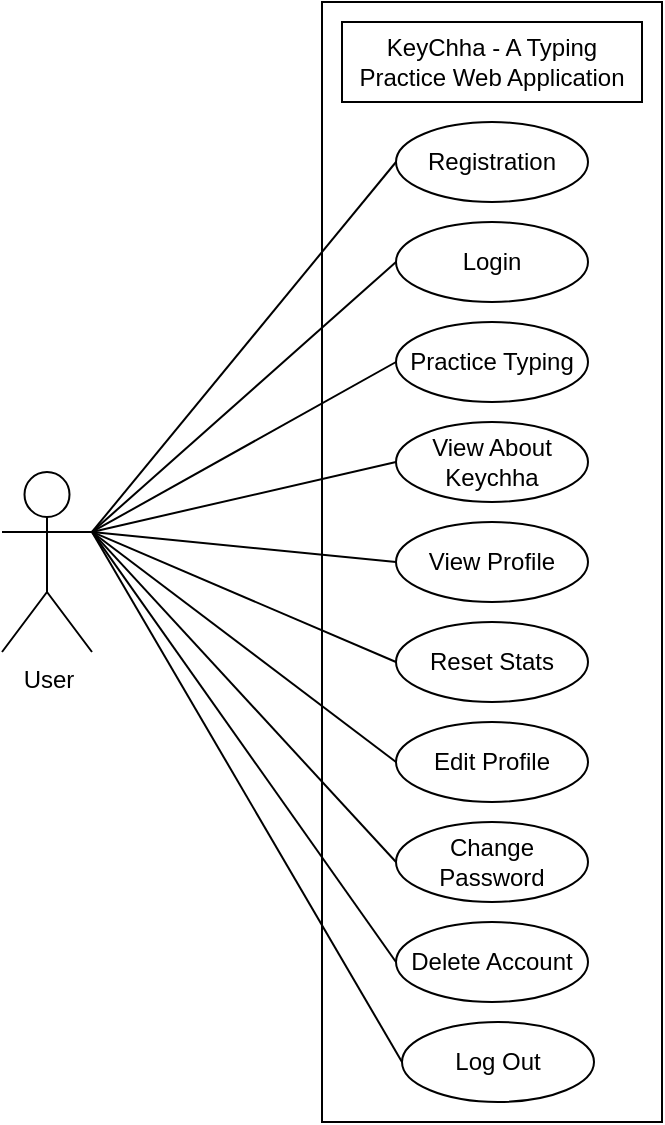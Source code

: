 <mxfile version="28.2.1">
  <diagram name="Page-1" id="EGtZ70pAxuqqyKxk3PLt">
    <mxGraphModel dx="1489" dy="763" grid="1" gridSize="10" guides="1" tooltips="1" connect="1" arrows="1" fold="1" page="1" pageScale="1" pageWidth="850" pageHeight="1100" math="0" shadow="0">
      <root>
        <mxCell id="0" />
        <mxCell id="1" parent="0" />
        <mxCell id="rj1S-sL72cp0U2tZ0fkx-1" value="" style="rounded=0;whiteSpace=wrap;html=1;" parent="1" vertex="1">
          <mxGeometry x="320" y="120" width="170" height="560" as="geometry" />
        </mxCell>
        <mxCell id="uoRr64oBJicDbhcVP4-j-1" value="KeyChha - A Typing Practice Web Application" style="rounded=0;whiteSpace=wrap;html=1;" vertex="1" parent="1">
          <mxGeometry x="330" y="130" width="150" height="40" as="geometry" />
        </mxCell>
        <mxCell id="uoRr64oBJicDbhcVP4-j-2" value="Registration" style="ellipse;whiteSpace=wrap;html=1;" vertex="1" parent="1">
          <mxGeometry x="357" y="180" width="96" height="40" as="geometry" />
        </mxCell>
        <mxCell id="uoRr64oBJicDbhcVP4-j-3" value="Login" style="ellipse;whiteSpace=wrap;html=1;" vertex="1" parent="1">
          <mxGeometry x="357" y="230" width="96" height="40" as="geometry" />
        </mxCell>
        <mxCell id="uoRr64oBJicDbhcVP4-j-4" value="User" style="shape=umlActor;verticalLabelPosition=bottom;verticalAlign=top;html=1;outlineConnect=0;" vertex="1" parent="1">
          <mxGeometry x="160" y="355" width="45" height="90" as="geometry" />
        </mxCell>
        <mxCell id="uoRr64oBJicDbhcVP4-j-8" value="Practice Typing&lt;span style=&quot;color: rgba(0, 0, 0, 0); font-family: monospace; font-size: 0px; text-align: start; text-wrap-mode: nowrap;&quot;&gt;%3CmxGraphModel%3E%3Croot%3E%3CmxCell%20id%3D%220%22%2F%3E%3CmxCell%20id%3D%221%22%20parent%3D%220%22%2F%3E%3CmxCell%20id%3D%222%22%20value%3D%22Login%22%20style%3D%22ellipse%3BwhiteSpace%3Dwrap%3Bhtml%3D1%3B%22%20vertex%3D%221%22%20parent%3D%221%22%3E%3CmxGeometry%20x%3D%22357%22%20y%3D%22230%22%20width%3D%2296%22%20height%3D%2240%22%20as%3D%22geometry%22%2F%3E%3C%2FmxCell%3E%3C%2Froot%3E%3C%2FmxGraphModel%3E&lt;/span&gt;" style="ellipse;whiteSpace=wrap;html=1;" vertex="1" parent="1">
          <mxGeometry x="357" y="280" width="96" height="40" as="geometry" />
        </mxCell>
        <mxCell id="uoRr64oBJicDbhcVP4-j-9" value="View About Keychha" style="ellipse;whiteSpace=wrap;html=1;" vertex="1" parent="1">
          <mxGeometry x="357" y="330" width="96" height="40" as="geometry" />
        </mxCell>
        <mxCell id="uoRr64oBJicDbhcVP4-j-10" value="View Profile" style="ellipse;whiteSpace=wrap;html=1;" vertex="1" parent="1">
          <mxGeometry x="357" y="380" width="96" height="40" as="geometry" />
        </mxCell>
        <mxCell id="uoRr64oBJicDbhcVP4-j-11" value="Reset Stats" style="ellipse;whiteSpace=wrap;html=1;" vertex="1" parent="1">
          <mxGeometry x="357" y="430" width="96" height="40" as="geometry" />
        </mxCell>
        <mxCell id="uoRr64oBJicDbhcVP4-j-12" value="Edit Profile" style="ellipse;whiteSpace=wrap;html=1;" vertex="1" parent="1">
          <mxGeometry x="357" y="480" width="96" height="40" as="geometry" />
        </mxCell>
        <mxCell id="uoRr64oBJicDbhcVP4-j-13" value="Change Password" style="ellipse;whiteSpace=wrap;html=1;" vertex="1" parent="1">
          <mxGeometry x="357" y="530" width="96" height="40" as="geometry" />
        </mxCell>
        <mxCell id="uoRr64oBJicDbhcVP4-j-14" value="Delete Account" style="ellipse;whiteSpace=wrap;html=1;" vertex="1" parent="1">
          <mxGeometry x="357" y="580" width="96" height="40" as="geometry" />
        </mxCell>
        <mxCell id="uoRr64oBJicDbhcVP4-j-15" value="Log Out" style="ellipse;whiteSpace=wrap;html=1;" vertex="1" parent="1">
          <mxGeometry x="360" y="630" width="96" height="40" as="geometry" />
        </mxCell>
        <mxCell id="uoRr64oBJicDbhcVP4-j-16" value="" style="endArrow=none;html=1;rounded=0;exitX=1;exitY=0.333;exitDx=0;exitDy=0;exitPerimeter=0;entryX=0;entryY=0.5;entryDx=0;entryDy=0;" edge="1" parent="1" source="uoRr64oBJicDbhcVP4-j-4" target="uoRr64oBJicDbhcVP4-j-2">
          <mxGeometry width="50" height="50" relative="1" as="geometry">
            <mxPoint x="140" y="250" as="sourcePoint" />
            <mxPoint x="190" y="200" as="targetPoint" />
          </mxGeometry>
        </mxCell>
        <mxCell id="uoRr64oBJicDbhcVP4-j-17" value="" style="endArrow=none;html=1;rounded=0;exitX=1;exitY=0.333;exitDx=0;exitDy=0;exitPerimeter=0;entryX=0;entryY=0.5;entryDx=0;entryDy=0;" edge="1" parent="1" source="uoRr64oBJicDbhcVP4-j-4" target="uoRr64oBJicDbhcVP4-j-15">
          <mxGeometry width="50" height="50" relative="1" as="geometry">
            <mxPoint x="130" y="640" as="sourcePoint" />
            <mxPoint x="180" y="590" as="targetPoint" />
          </mxGeometry>
        </mxCell>
        <mxCell id="uoRr64oBJicDbhcVP4-j-18" value="" style="endArrow=none;html=1;rounded=0;exitX=1;exitY=0.333;exitDx=0;exitDy=0;exitPerimeter=0;entryX=0;entryY=0.5;entryDx=0;entryDy=0;" edge="1" parent="1" source="uoRr64oBJicDbhcVP4-j-4" target="uoRr64oBJicDbhcVP4-j-3">
          <mxGeometry width="50" height="50" relative="1" as="geometry">
            <mxPoint x="130" y="350" as="sourcePoint" />
            <mxPoint x="180" y="300" as="targetPoint" />
          </mxGeometry>
        </mxCell>
        <mxCell id="uoRr64oBJicDbhcVP4-j-19" value="" style="endArrow=none;html=1;rounded=0;exitX=1;exitY=0.333;exitDx=0;exitDy=0;exitPerimeter=0;entryX=0;entryY=0.5;entryDx=0;entryDy=0;" edge="1" parent="1" source="uoRr64oBJicDbhcVP4-j-4" target="uoRr64oBJicDbhcVP4-j-8">
          <mxGeometry width="50" height="50" relative="1" as="geometry">
            <mxPoint x="170" y="320" as="sourcePoint" />
            <mxPoint x="220" y="270" as="targetPoint" />
          </mxGeometry>
        </mxCell>
        <mxCell id="uoRr64oBJicDbhcVP4-j-20" value="" style="endArrow=none;html=1;rounded=0;exitX=1;exitY=0.333;exitDx=0;exitDy=0;exitPerimeter=0;entryX=0;entryY=0.5;entryDx=0;entryDy=0;" edge="1" parent="1" source="uoRr64oBJicDbhcVP4-j-4" target="uoRr64oBJicDbhcVP4-j-9">
          <mxGeometry width="50" height="50" relative="1" as="geometry">
            <mxPoint x="180" y="680" as="sourcePoint" />
            <mxPoint x="230" y="630" as="targetPoint" />
          </mxGeometry>
        </mxCell>
        <mxCell id="uoRr64oBJicDbhcVP4-j-21" value="" style="endArrow=none;html=1;rounded=0;exitX=1;exitY=0.333;exitDx=0;exitDy=0;exitPerimeter=0;entryX=0;entryY=0.5;entryDx=0;entryDy=0;" edge="1" parent="1" source="uoRr64oBJicDbhcVP4-j-4" target="uoRr64oBJicDbhcVP4-j-10">
          <mxGeometry width="50" height="50" relative="1" as="geometry">
            <mxPoint x="130" y="660" as="sourcePoint" />
            <mxPoint x="180" y="610" as="targetPoint" />
          </mxGeometry>
        </mxCell>
        <mxCell id="uoRr64oBJicDbhcVP4-j-22" value="" style="endArrow=none;html=1;rounded=0;exitX=1;exitY=0.333;exitDx=0;exitDy=0;exitPerimeter=0;entryX=0;entryY=0.5;entryDx=0;entryDy=0;" edge="1" parent="1" source="uoRr64oBJicDbhcVP4-j-4" target="uoRr64oBJicDbhcVP4-j-11">
          <mxGeometry width="50" height="50" relative="1" as="geometry">
            <mxPoint x="190" y="680" as="sourcePoint" />
            <mxPoint x="240" y="630" as="targetPoint" />
          </mxGeometry>
        </mxCell>
        <mxCell id="uoRr64oBJicDbhcVP4-j-23" value="" style="endArrow=none;html=1;rounded=0;exitX=1;exitY=0.333;exitDx=0;exitDy=0;exitPerimeter=0;entryX=0;entryY=0.5;entryDx=0;entryDy=0;" edge="1" parent="1" source="uoRr64oBJicDbhcVP4-j-4" target="uoRr64oBJicDbhcVP4-j-12">
          <mxGeometry width="50" height="50" relative="1" as="geometry">
            <mxPoint x="200" y="680" as="sourcePoint" />
            <mxPoint x="250" y="630" as="targetPoint" />
          </mxGeometry>
        </mxCell>
        <mxCell id="uoRr64oBJicDbhcVP4-j-24" value="" style="endArrow=none;html=1;rounded=0;exitX=1;exitY=0.333;exitDx=0;exitDy=0;exitPerimeter=0;entryX=0;entryY=0.5;entryDx=0;entryDy=0;" edge="1" parent="1" source="uoRr64oBJicDbhcVP4-j-4" target="uoRr64oBJicDbhcVP4-j-13">
          <mxGeometry width="50" height="50" relative="1" as="geometry">
            <mxPoint x="150" y="690" as="sourcePoint" />
            <mxPoint x="200" y="640" as="targetPoint" />
          </mxGeometry>
        </mxCell>
        <mxCell id="uoRr64oBJicDbhcVP4-j-25" value="" style="endArrow=none;html=1;rounded=0;exitX=1;exitY=0.333;exitDx=0;exitDy=0;exitPerimeter=0;entryX=0;entryY=0.5;entryDx=0;entryDy=0;" edge="1" parent="1" source="uoRr64oBJicDbhcVP4-j-4" target="uoRr64oBJicDbhcVP4-j-14">
          <mxGeometry width="50" height="50" relative="1" as="geometry">
            <mxPoint x="210" y="690" as="sourcePoint" />
            <mxPoint x="260" y="640" as="targetPoint" />
          </mxGeometry>
        </mxCell>
      </root>
    </mxGraphModel>
  </diagram>
</mxfile>
